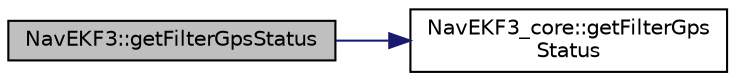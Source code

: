 digraph "NavEKF3::getFilterGpsStatus"
{
 // INTERACTIVE_SVG=YES
  edge [fontname="Helvetica",fontsize="10",labelfontname="Helvetica",labelfontsize="10"];
  node [fontname="Helvetica",fontsize="10",shape=record];
  rankdir="LR";
  Node1 [label="NavEKF3::getFilterGpsStatus",height=0.2,width=0.4,color="black", fillcolor="grey75", style="filled", fontcolor="black"];
  Node1 -> Node2 [color="midnightblue",fontsize="10",style="solid",fontname="Helvetica"];
  Node2 [label="NavEKF3_core::getFilterGps\lStatus",height=0.2,width=0.4,color="black", fillcolor="white", style="filled",URL="$classNavEKF3__core.html#aff701346c5dbdbe1c9439469f1d6cc3d"];
}
